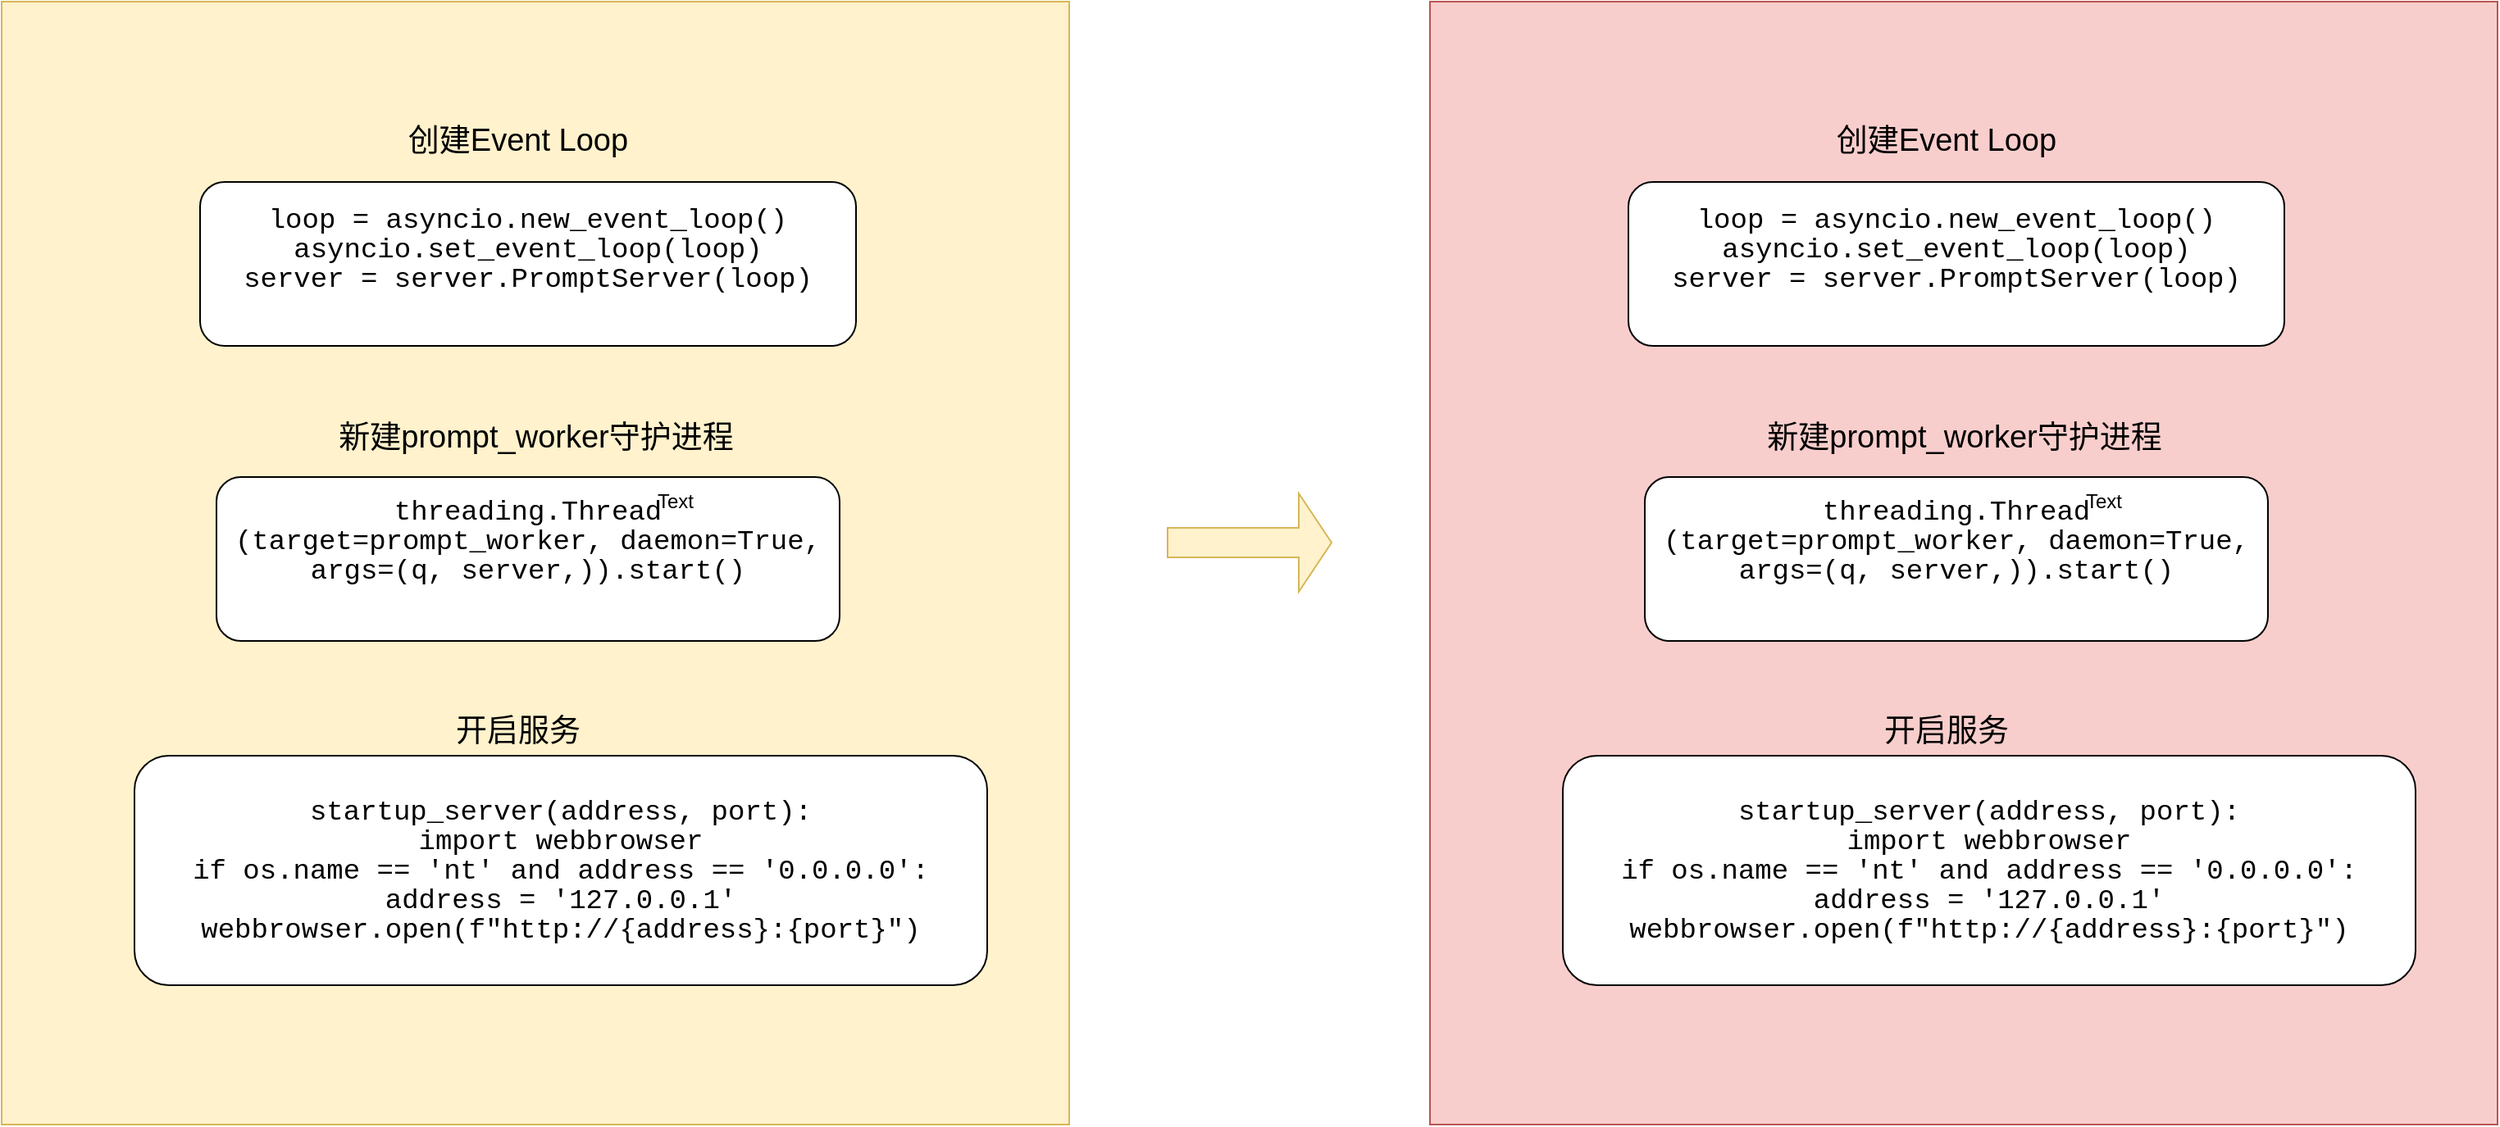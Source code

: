 <mxfile version="22.1.2" type="github">
  <diagram id="C5RBs43oDa-KdzZeNtuy" name="Page-1">
    <mxGraphModel dx="1769" dy="2132" grid="1" gridSize="10" guides="1" tooltips="1" connect="1" arrows="1" fold="1" page="1" pageScale="1" pageWidth="827" pageHeight="1169" math="0" shadow="0">
      <root>
        <mxCell id="WIyWlLk6GJQsqaUBKTNV-0" />
        <mxCell id="WIyWlLk6GJQsqaUBKTNV-1" parent="WIyWlLk6GJQsqaUBKTNV-0" />
        <mxCell id="iJw0LIFVypzQFhsucQgz-4" value="" style="rounded=0;whiteSpace=wrap;html=1;fillColor=#fff2cc;strokeColor=#d6b656;" vertex="1" parent="WIyWlLk6GJQsqaUBKTNV-1">
          <mxGeometry x="99" y="-100" width="651" height="685" as="geometry" />
        </mxCell>
        <mxCell id="WIyWlLk6GJQsqaUBKTNV-3" value="&lt;font style=&quot;font-size: 17px;&quot;&gt;&lt;div style=&quot;&quot;&gt;&lt;div style=&quot;font-family: Menlo, Monaco, &amp;quot;Courier New&amp;quot;, monospace; line-height: 18px;&quot;&gt;&lt;div style=&quot;&quot;&gt;&lt;span style=&quot;background-color: rgb(255, 255, 255);&quot;&gt;    threading.Thread&lt;/span&gt;&lt;/div&gt;&lt;div style=&quot;&quot;&gt;&lt;span style=&quot;background-color: rgb(255, 255, 255);&quot;&gt;(target=prompt_worker, daemon=True, args=(q, server,)).start()&lt;/span&gt;&lt;/div&gt;&lt;/div&gt;&lt;/div&gt;&lt;br&gt;&lt;/font&gt;" style="rounded=1;whiteSpace=wrap;html=1;fontSize=12;glass=0;strokeWidth=1;shadow=0;" parent="WIyWlLk6GJQsqaUBKTNV-1" vertex="1">
          <mxGeometry x="230" y="190" width="380" height="100" as="geometry" />
        </mxCell>
        <mxCell id="iJw0LIFVypzQFhsucQgz-0" value="&lt;div style=&quot;font-family: Menlo, Monaco, &amp;quot;Courier New&amp;quot;, monospace; line-height: 18px; font-size: 17px;&quot;&gt;&lt;div style=&quot;&quot;&gt;&lt;span style=&quot;background-color: rgb(255, 255, 255);&quot;&gt;    loop = asyncio.new_event_loop()&lt;/span&gt;&lt;/div&gt;&lt;div style=&quot;&quot;&gt;    &lt;span style=&quot;background-color: rgb(255, 255, 255);&quot;&gt;asyncio.set_event_loop(loop)&lt;/span&gt;&lt;/div&gt;&lt;div style=&quot;&quot;&gt;    &lt;span style=&quot;background-color: rgb(255, 255, 255);&quot;&gt;server = server.PromptServer(loop)&lt;/span&gt;&lt;/div&gt;&lt;div style=&quot;&quot;&gt;&lt;span style=&quot;background-color: rgb(255, 255, 255);&quot;&gt;&lt;br&gt;&lt;/span&gt;&lt;/div&gt;&lt;/div&gt;" style="rounded=1;whiteSpace=wrap;html=1;fontSize=12;glass=0;strokeWidth=1;shadow=0;" vertex="1" parent="WIyWlLk6GJQsqaUBKTNV-1">
          <mxGeometry x="220" y="10" width="400" height="100" as="geometry" />
        </mxCell>
        <mxCell id="iJw0LIFVypzQFhsucQgz-3" value="&lt;font style=&quot;font-size: 17px; background-color: rgb(255, 255, 255);&quot;&gt;&lt;div style=&quot;&quot;&gt;&lt;div style=&quot;font-family: Menlo, Monaco, &amp;quot;Courier New&amp;quot;, monospace; line-height: 18px;&quot;&gt;&lt;div style=&quot;&quot;&gt;&lt;/div&gt;&lt;/div&gt;&lt;/div&gt;&lt;div style=&quot;font-family: Menlo, Monaco, &amp;quot;Courier New&amp;quot;, monospace; line-height: 18px;&quot;&gt;&lt;div style=&quot;&quot;&gt;startup_server(address, port):&lt;/div&gt;&lt;div style=&quot;&quot;&gt;            import webbrowser&lt;/div&gt;&lt;div style=&quot;&quot;&gt;            if os.name == &#39;nt&#39; and address == &#39;0.0.0.0&#39;:&lt;/div&gt;&lt;div style=&quot;&quot;&gt;                address = &#39;127.0.0.1&#39;&lt;/div&gt;&lt;div style=&quot;&quot;&gt;            webbrowser.open(f&quot;http://{address}:{port}&quot;)&lt;/div&gt;&lt;/div&gt;&lt;/font&gt;" style="rounded=1;whiteSpace=wrap;html=1;fontSize=12;glass=0;strokeWidth=1;shadow=0;" vertex="1" parent="WIyWlLk6GJQsqaUBKTNV-1">
          <mxGeometry x="180" y="360" width="520" height="140" as="geometry" />
        </mxCell>
        <mxCell id="iJw0LIFVypzQFhsucQgz-5" value="Text" style="text;html=1;strokeColor=none;fillColor=none;align=center;verticalAlign=middle;whiteSpace=wrap;rounded=0;" vertex="1" parent="WIyWlLk6GJQsqaUBKTNV-1">
          <mxGeometry x="480" y="190" width="60" height="30" as="geometry" />
        </mxCell>
        <mxCell id="iJw0LIFVypzQFhsucQgz-6" value="&lt;font style=&quot;font-size: 19px;&quot;&gt;创建Event Loop&lt;/font&gt;" style="text;html=1;strokeColor=none;fillColor=none;align=center;verticalAlign=middle;whiteSpace=wrap;rounded=0;" vertex="1" parent="WIyWlLk6GJQsqaUBKTNV-1">
          <mxGeometry x="334" y="-50" width="160" height="70" as="geometry" />
        </mxCell>
        <mxCell id="iJw0LIFVypzQFhsucQgz-7" value="&lt;span style=&quot;font-size: 19px;&quot;&gt;新建prompt_worker守护进程&lt;/span&gt;" style="text;html=1;strokeColor=none;fillColor=none;align=center;verticalAlign=middle;whiteSpace=wrap;rounded=0;" vertex="1" parent="WIyWlLk6GJQsqaUBKTNV-1">
          <mxGeometry x="301.5" y="131" width="246" height="70" as="geometry" />
        </mxCell>
        <mxCell id="iJw0LIFVypzQFhsucQgz-8" value="&lt;span style=&quot;font-size: 19px;&quot;&gt;开启服务&lt;/span&gt;" style="text;html=1;strokeColor=none;fillColor=none;align=center;verticalAlign=middle;whiteSpace=wrap;rounded=0;" vertex="1" parent="WIyWlLk6GJQsqaUBKTNV-1">
          <mxGeometry x="334" y="310" width="160" height="70" as="geometry" />
        </mxCell>
        <mxCell id="iJw0LIFVypzQFhsucQgz-9" value="" style="rounded=0;whiteSpace=wrap;html=1;fillColor=#f8cecc;strokeColor=#b85450;" vertex="1" parent="WIyWlLk6GJQsqaUBKTNV-1">
          <mxGeometry x="970" y="-100" width="651" height="685" as="geometry" />
        </mxCell>
        <mxCell id="iJw0LIFVypzQFhsucQgz-10" value="&lt;font style=&quot;font-size: 17px;&quot;&gt;&lt;div style=&quot;&quot;&gt;&lt;div style=&quot;font-family: Menlo, Monaco, &amp;quot;Courier New&amp;quot;, monospace; line-height: 18px;&quot;&gt;&lt;div style=&quot;&quot;&gt;&lt;span style=&quot;background-color: rgb(255, 255, 255);&quot;&gt;    threading.Thread&lt;/span&gt;&lt;/div&gt;&lt;div style=&quot;&quot;&gt;&lt;span style=&quot;background-color: rgb(255, 255, 255);&quot;&gt;(target=prompt_worker, daemon=True, args=(q, server,)).start()&lt;/span&gt;&lt;/div&gt;&lt;/div&gt;&lt;/div&gt;&lt;br&gt;&lt;/font&gt;" style="rounded=1;whiteSpace=wrap;html=1;fontSize=12;glass=0;strokeWidth=1;shadow=0;" vertex="1" parent="WIyWlLk6GJQsqaUBKTNV-1">
          <mxGeometry x="1101" y="190" width="380" height="100" as="geometry" />
        </mxCell>
        <mxCell id="iJw0LIFVypzQFhsucQgz-11" value="&lt;div style=&quot;font-family: Menlo, Monaco, &amp;quot;Courier New&amp;quot;, monospace; line-height: 18px; font-size: 17px;&quot;&gt;&lt;div style=&quot;&quot;&gt;&lt;span style=&quot;background-color: rgb(255, 255, 255);&quot;&gt;    loop = asyncio.new_event_loop()&lt;/span&gt;&lt;/div&gt;&lt;div style=&quot;&quot;&gt;    &lt;span style=&quot;background-color: rgb(255, 255, 255);&quot;&gt;asyncio.set_event_loop(loop)&lt;/span&gt;&lt;/div&gt;&lt;div style=&quot;&quot;&gt;    &lt;span style=&quot;background-color: rgb(255, 255, 255);&quot;&gt;server = server.PromptServer(loop)&lt;/span&gt;&lt;/div&gt;&lt;div style=&quot;&quot;&gt;&lt;span style=&quot;background-color: rgb(255, 255, 255);&quot;&gt;&lt;br&gt;&lt;/span&gt;&lt;/div&gt;&lt;/div&gt;" style="rounded=1;whiteSpace=wrap;html=1;fontSize=12;glass=0;strokeWidth=1;shadow=0;" vertex="1" parent="WIyWlLk6GJQsqaUBKTNV-1">
          <mxGeometry x="1091" y="10" width="400" height="100" as="geometry" />
        </mxCell>
        <mxCell id="iJw0LIFVypzQFhsucQgz-12" value="&lt;font style=&quot;font-size: 17px; background-color: rgb(255, 255, 255);&quot;&gt;&lt;div style=&quot;&quot;&gt;&lt;div style=&quot;font-family: Menlo, Monaco, &amp;quot;Courier New&amp;quot;, monospace; line-height: 18px;&quot;&gt;&lt;div style=&quot;&quot;&gt;&lt;/div&gt;&lt;/div&gt;&lt;/div&gt;&lt;div style=&quot;font-family: Menlo, Monaco, &amp;quot;Courier New&amp;quot;, monospace; line-height: 18px;&quot;&gt;&lt;div style=&quot;&quot;&gt;startup_server(address, port):&lt;/div&gt;&lt;div style=&quot;&quot;&gt;            import webbrowser&lt;/div&gt;&lt;div style=&quot;&quot;&gt;            if os.name == &#39;nt&#39; and address == &#39;0.0.0.0&#39;:&lt;/div&gt;&lt;div style=&quot;&quot;&gt;                address = &#39;127.0.0.1&#39;&lt;/div&gt;&lt;div style=&quot;&quot;&gt;            webbrowser.open(f&quot;http://{address}:{port}&quot;)&lt;/div&gt;&lt;/div&gt;&lt;/font&gt;" style="rounded=1;whiteSpace=wrap;html=1;fontSize=12;glass=0;strokeWidth=1;shadow=0;" vertex="1" parent="WIyWlLk6GJQsqaUBKTNV-1">
          <mxGeometry x="1051" y="360" width="520" height="140" as="geometry" />
        </mxCell>
        <mxCell id="iJw0LIFVypzQFhsucQgz-13" value="Text" style="text;html=1;strokeColor=none;fillColor=none;align=center;verticalAlign=middle;whiteSpace=wrap;rounded=0;" vertex="1" parent="WIyWlLk6GJQsqaUBKTNV-1">
          <mxGeometry x="1351" y="190" width="60" height="30" as="geometry" />
        </mxCell>
        <mxCell id="iJw0LIFVypzQFhsucQgz-14" value="&lt;font style=&quot;font-size: 19px;&quot;&gt;创建Event Loop&lt;/font&gt;" style="text;html=1;strokeColor=none;fillColor=none;align=center;verticalAlign=middle;whiteSpace=wrap;rounded=0;" vertex="1" parent="WIyWlLk6GJQsqaUBKTNV-1">
          <mxGeometry x="1205" y="-50" width="160" height="70" as="geometry" />
        </mxCell>
        <mxCell id="iJw0LIFVypzQFhsucQgz-15" value="&lt;span style=&quot;font-size: 19px;&quot;&gt;新建prompt_worker守护进程&lt;/span&gt;" style="text;html=1;strokeColor=none;fillColor=none;align=center;verticalAlign=middle;whiteSpace=wrap;rounded=0;" vertex="1" parent="WIyWlLk6GJQsqaUBKTNV-1">
          <mxGeometry x="1172.5" y="131" width="246" height="70" as="geometry" />
        </mxCell>
        <mxCell id="iJw0LIFVypzQFhsucQgz-16" value="&lt;span style=&quot;font-size: 19px;&quot;&gt;开启服务&lt;/span&gt;" style="text;html=1;strokeColor=none;fillColor=none;align=center;verticalAlign=middle;whiteSpace=wrap;rounded=0;" vertex="1" parent="WIyWlLk6GJQsqaUBKTNV-1">
          <mxGeometry x="1205" y="310" width="160" height="70" as="geometry" />
        </mxCell>
        <mxCell id="iJw0LIFVypzQFhsucQgz-18" value="" style="shape=singleArrow;whiteSpace=wrap;html=1;fillColor=#fff2cc;strokeColor=#d6b656;" vertex="1" parent="WIyWlLk6GJQsqaUBKTNV-1">
          <mxGeometry x="810" y="200" width="100" height="60" as="geometry" />
        </mxCell>
      </root>
    </mxGraphModel>
  </diagram>
</mxfile>
